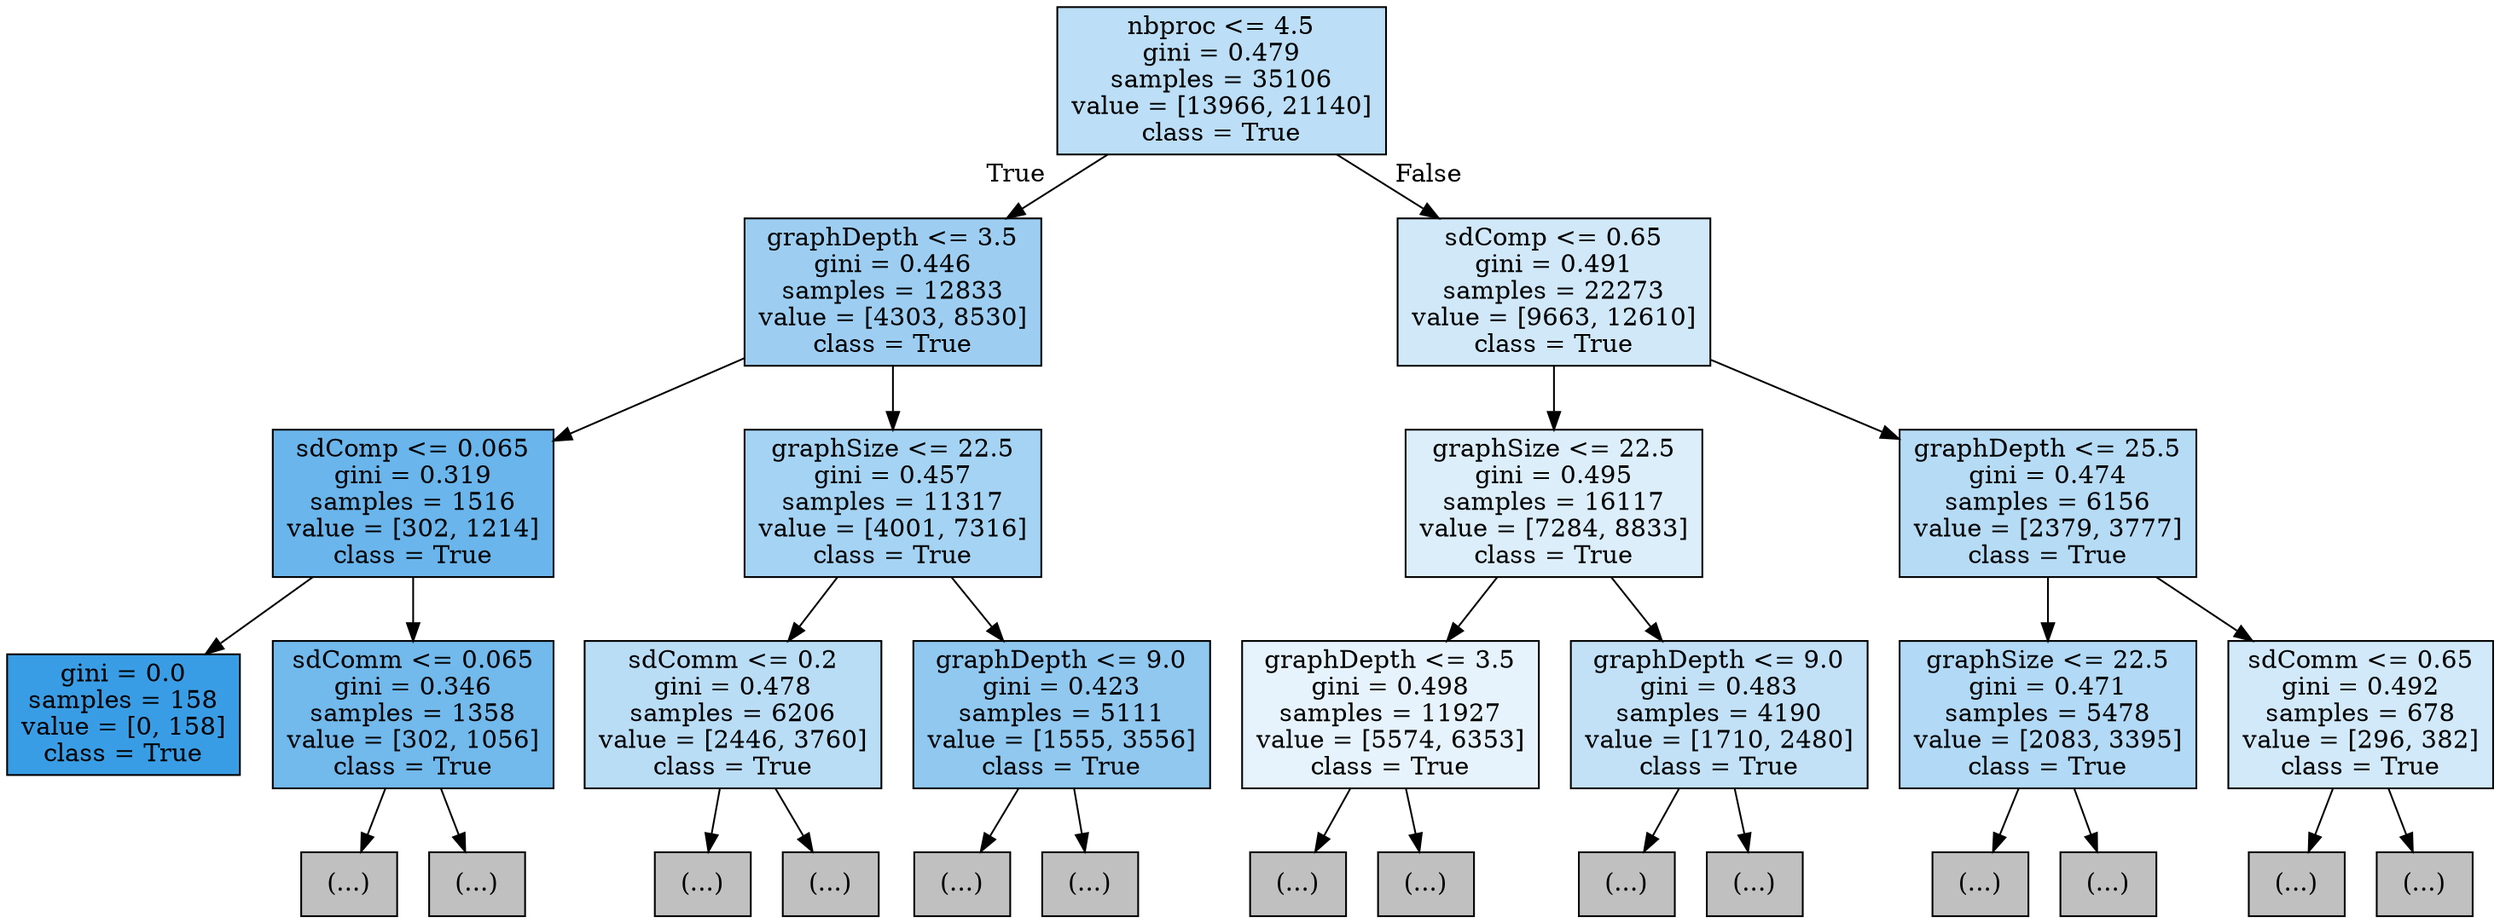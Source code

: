 digraph Tree {
node [shape=box, style="filled", color="black"] ;
0 [label="nbproc <= 4.5\ngini = 0.479\nsamples = 35106\nvalue = [13966, 21140]\nclass = True", fillcolor="#bcdef6"] ;
1 [label="graphDepth <= 3.5\ngini = 0.446\nsamples = 12833\nvalue = [4303, 8530]\nclass = True", fillcolor="#9dcef2"] ;
0 -> 1 [labeldistance=2.5, labelangle=45, headlabel="True"] ;
2 [label="sdComp <= 0.065\ngini = 0.319\nsamples = 1516\nvalue = [302, 1214]\nclass = True", fillcolor="#6ab5eb"] ;
1 -> 2 ;
3 [label="gini = 0.0\nsamples = 158\nvalue = [0, 158]\nclass = True", fillcolor="#399de5"] ;
2 -> 3 ;
4 [label="sdComm <= 0.065\ngini = 0.346\nsamples = 1358\nvalue = [302, 1056]\nclass = True", fillcolor="#72b9ec"] ;
2 -> 4 ;
5 [label="(...)", fillcolor="#C0C0C0"] ;
4 -> 5 ;
8 [label="(...)", fillcolor="#C0C0C0"] ;
4 -> 8 ;
35 [label="graphSize <= 22.5\ngini = 0.457\nsamples = 11317\nvalue = [4001, 7316]\nclass = True", fillcolor="#a5d3f3"] ;
1 -> 35 ;
36 [label="sdComm <= 0.2\ngini = 0.478\nsamples = 6206\nvalue = [2446, 3760]\nclass = True", fillcolor="#baddf6"] ;
35 -> 36 ;
37 [label="(...)", fillcolor="#C0C0C0"] ;
36 -> 37 ;
60 [label="(...)", fillcolor="#C0C0C0"] ;
36 -> 60 ;
89 [label="graphDepth <= 9.0\ngini = 0.423\nsamples = 5111\nvalue = [1555, 3556]\nclass = True", fillcolor="#90c8f0"] ;
35 -> 89 ;
90 [label="(...)", fillcolor="#C0C0C0"] ;
89 -> 90 ;
175 [label="(...)", fillcolor="#C0C0C0"] ;
89 -> 175 ;
348 [label="sdComp <= 0.65\ngini = 0.491\nsamples = 22273\nvalue = [9663, 12610]\nclass = True", fillcolor="#d1e8f9"] ;
0 -> 348 [labeldistance=2.5, labelangle=-45, headlabel="False"] ;
349 [label="graphSize <= 22.5\ngini = 0.495\nsamples = 16117\nvalue = [7284, 8833]\nclass = True", fillcolor="#dceefa"] ;
348 -> 349 ;
350 [label="graphDepth <= 3.5\ngini = 0.498\nsamples = 11927\nvalue = [5574, 6353]\nclass = True", fillcolor="#e7f3fc"] ;
349 -> 350 ;
351 [label="(...)", fillcolor="#C0C0C0"] ;
350 -> 351 ;
380 [label="(...)", fillcolor="#C0C0C0"] ;
350 -> 380 ;
409 [label="graphDepth <= 9.0\ngini = 0.483\nsamples = 4190\nvalue = [1710, 2480]\nclass = True", fillcolor="#c2e1f7"] ;
349 -> 409 ;
410 [label="(...)", fillcolor="#C0C0C0"] ;
409 -> 410 ;
467 [label="(...)", fillcolor="#C0C0C0"] ;
409 -> 467 ;
564 [label="graphDepth <= 25.5\ngini = 0.474\nsamples = 6156\nvalue = [2379, 3777]\nclass = True", fillcolor="#b6dbf5"] ;
348 -> 564 ;
565 [label="graphSize <= 22.5\ngini = 0.471\nsamples = 5478\nvalue = [2083, 3395]\nclass = True", fillcolor="#b2d9f5"] ;
564 -> 565 ;
566 [label="(...)", fillcolor="#C0C0C0"] ;
565 -> 566 ;
611 [label="(...)", fillcolor="#C0C0C0"] ;
565 -> 611 ;
704 [label="sdComm <= 0.65\ngini = 0.492\nsamples = 678\nvalue = [296, 382]\nclass = True", fillcolor="#d2e9f9"] ;
564 -> 704 ;
705 [label="(...)", fillcolor="#C0C0C0"] ;
704 -> 705 ;
706 [label="(...)", fillcolor="#C0C0C0"] ;
704 -> 706 ;
}